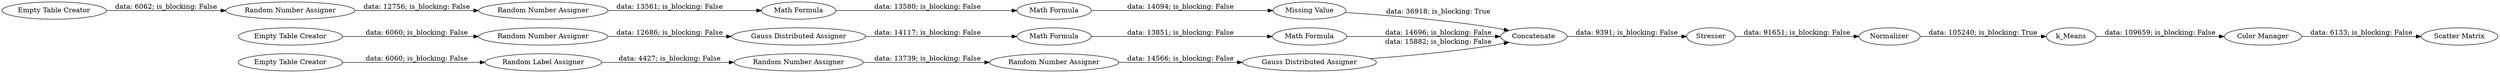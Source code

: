 digraph {
	"3625769952551246195_11" [label="Random Label Assigner"]
	"5998788246189176987_23" [label="Math Formula"]
	"-4047996456153880370_17" [label="Color Manager"]
	"-4047996456153880370_36" [label=Normalizer]
	"-2499532886241844425_6" [label="Math Formula"]
	"3625769952551246195_10" [label="Empty Table Creator"]
	"3625769952551246195_15" [label="Gauss Distributed Assigner"]
	"-4047996456153880370_30" [label="Scatter Matrix"]
	"3625769952551246195_12" [label="Random Number Assigner"]
	"5998788246189176987_21" [label="Random Number Assigner"]
	"5998788246189176987_24" [label="Math Formula"]
	"-4047996456153880370_33" [label=Stresser]
	"-4047996456153880370_34" [label=k_Means]
	"-2499532886241844425_5" [label="Random Number Assigner"]
	"-2499532886241844425_1" [label="Empty Table Creator"]
	"5998788246189176987_26" [label="Missing Value"]
	"5998788246189176987_19" [label="Empty Table Creator"]
	"-2499532886241844425_9" [label="Math Formula"]
	"-2499532886241844425_3" [label="Gauss Distributed Assigner"]
	"-4047996456153880370_35" [label=Concatenate]
	"5998788246189176987_22" [label="Random Number Assigner"]
	"3625769952551246195_13" [label="Random Number Assigner"]
	"-4047996456153880370_34" -> "-4047996456153880370_17" [label="data: 109659; is_blocking: False"]
	"-2499532886241844425_3" -> "-2499532886241844425_6" [label="data: 14117; is_blocking: False"]
	"5998788246189176987_22" -> "5998788246189176987_24" [label="data: 13561; is_blocking: False"]
	"-2499532886241844425_5" -> "-2499532886241844425_3" [label="data: 12686; is_blocking: False"]
	"-4047996456153880370_35" -> "-4047996456153880370_33" [label="data: 9391; is_blocking: False"]
	"5998788246189176987_19" -> "5998788246189176987_21" [label="data: 6062; is_blocking: False"]
	"5998788246189176987_21" -> "5998788246189176987_22" [label="data: 12756; is_blocking: False"]
	"5998788246189176987_26" -> "-4047996456153880370_35" [label="data: 36918; is_blocking: True"]
	"3625769952551246195_15" -> "-4047996456153880370_35" [label="data: 15882; is_blocking: False"]
	"-4047996456153880370_33" -> "-4047996456153880370_36" [label="data: 91651; is_blocking: False"]
	"-2499532886241844425_6" -> "-2499532886241844425_9" [label="data: 13851; is_blocking: False"]
	"-2499532886241844425_9" -> "-4047996456153880370_35" [label="data: 14696; is_blocking: False"]
	"3625769952551246195_10" -> "3625769952551246195_11" [label="data: 6060; is_blocking: False"]
	"3625769952551246195_12" -> "3625769952551246195_13" [label="data: 13739; is_blocking: False"]
	"-4047996456153880370_17" -> "-4047996456153880370_30" [label="data: 6133; is_blocking: False"]
	"3625769952551246195_13" -> "3625769952551246195_15" [label="data: 14566; is_blocking: False"]
	"-2499532886241844425_1" -> "-2499532886241844425_5" [label="data: 6060; is_blocking: False"]
	"3625769952551246195_11" -> "3625769952551246195_12" [label="data: 4427; is_blocking: False"]
	"5998788246189176987_24" -> "5998788246189176987_23" [label="data: 13580; is_blocking: False"]
	"5998788246189176987_23" -> "5998788246189176987_26" [label="data: 14094; is_blocking: False"]
	"-4047996456153880370_36" -> "-4047996456153880370_34" [label="data: 105240; is_blocking: True"]
	rankdir=LR
}

